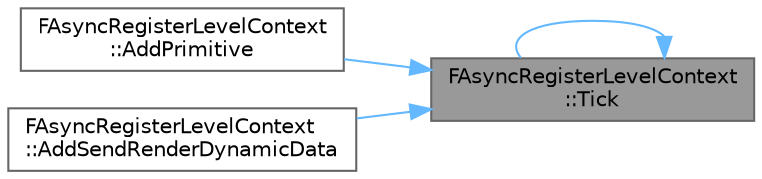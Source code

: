 digraph "FAsyncRegisterLevelContext::Tick"
{
 // INTERACTIVE_SVG=YES
 // LATEX_PDF_SIZE
  bgcolor="transparent";
  edge [fontname=Helvetica,fontsize=10,labelfontname=Helvetica,labelfontsize=10];
  node [fontname=Helvetica,fontsize=10,shape=box,height=0.2,width=0.4];
  rankdir="RL";
  Node1 [id="Node000001",label="FAsyncRegisterLevelContext\l::Tick",height=0.2,width=0.4,color="gray40", fillcolor="grey60", style="filled", fontcolor="black",tooltip=" "];
  Node1 -> Node2 [id="edge1_Node000001_Node000002",dir="back",color="steelblue1",style="solid",tooltip=" "];
  Node2 [id="Node000002",label="FAsyncRegisterLevelContext\l::AddPrimitive",height=0.2,width=0.4,color="grey40", fillcolor="white", style="filled",URL="$d8/dcb/structFAsyncRegisterLevelContext.html#a01e40154a2725473ff4e7c7beeea7ae9",tooltip=" "];
  Node1 -> Node3 [id="edge2_Node000001_Node000003",dir="back",color="steelblue1",style="solid",tooltip=" "];
  Node3 [id="Node000003",label="FAsyncRegisterLevelContext\l::AddSendRenderDynamicData",height=0.2,width=0.4,color="grey40", fillcolor="white", style="filled",URL="$d8/dcb/structFAsyncRegisterLevelContext.html#a3f01a2f334270457dea15add811109cf",tooltip=" "];
  Node1 -> Node1 [id="edge3_Node000001_Node000001",dir="back",color="steelblue1",style="solid",tooltip=" "];
}
